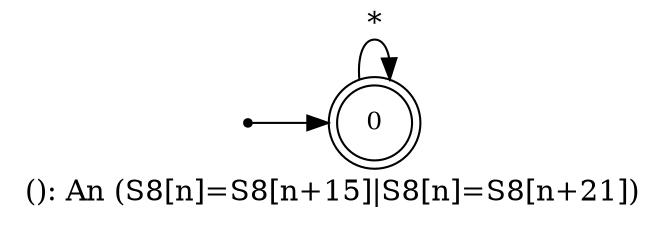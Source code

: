 digraph G {
label = "(): An (S8[n]=S8[n+15]|S8[n]=S8[n+21])";
rankdir = LR;
node [shape = doublecircle, label="0", fontsize=12]0;
node [shape = point ]; qi
qi ->0;
0 -> 0[ label = "*"];
}

